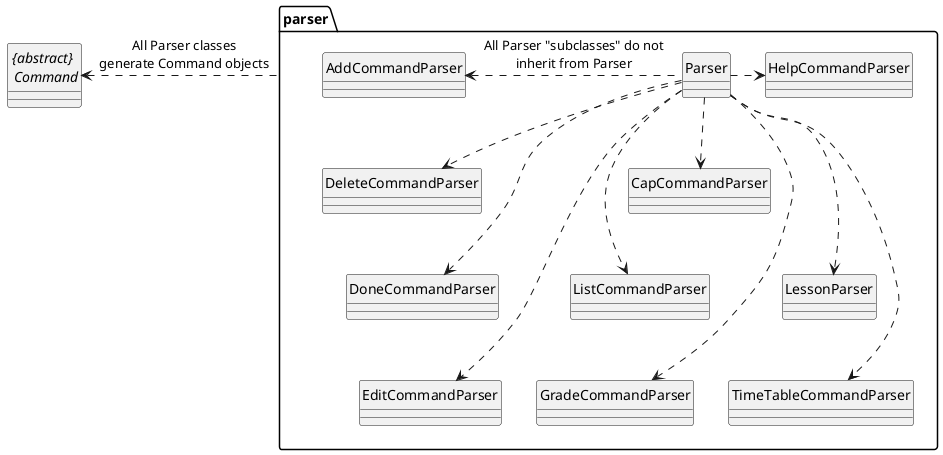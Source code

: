 @startuml

hide circle
skinparam classAttributeIconSize 0

abstract class "{abstract} \n Command"
package parser {
    class Parser
    class AddCommandParser
    class DeleteCommandParser
    class DoneCommandParser
    class EditCommandParser
    class ListCommandParser
    class CapCommandParser
    class GradeCommandParser
    class HelpCommandParser
    class LessonParser
    class TimeTableCommandParser
}
parser .left.> "{abstract} \n Command" : All Parser classes\ngenerate Command objects

Parser .left.> AddCommandParser :  All Parser "subclasses" do not\ninherit from Parser
Parser .right.> HelpCommandParser
Parser ..> DeleteCommandParser
Parser ...> DoneCommandParser
Parser ....> EditCommandParser
Parser ...> ListCommandParser
Parser ..> CapCommandParser
Parser ....> GradeCommandParser
Parser ...> LessonParser
Parser ....> TimeTableCommandParser

@enduml